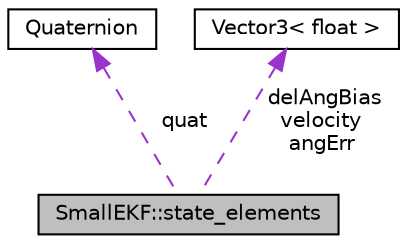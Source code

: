 digraph "SmallEKF::state_elements"
{
 // INTERACTIVE_SVG=YES
  edge [fontname="Helvetica",fontsize="10",labelfontname="Helvetica",labelfontsize="10"];
  node [fontname="Helvetica",fontsize="10",shape=record];
  Node1 [label="SmallEKF::state_elements",height=0.2,width=0.4,color="black", fillcolor="grey75", style="filled" fontcolor="black"];
  Node2 -> Node1 [dir="back",color="darkorchid3",fontsize="10",style="dashed",label=" quat" ,fontname="Helvetica"];
  Node2 [label="Quaternion",height=0.2,width=0.4,color="black", fillcolor="white", style="filled",URL="$classQuaternion.html"];
  Node3 -> Node1 [dir="back",color="darkorchid3",fontsize="10",style="dashed",label=" delAngBias\nvelocity\nangErr" ,fontname="Helvetica"];
  Node3 [label="Vector3\< float \>",height=0.2,width=0.4,color="black", fillcolor="white", style="filled",URL="$classVector3.html"];
}
